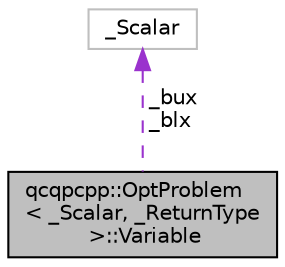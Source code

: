 digraph "qcqpcpp::OptProblem&lt; _Scalar, _ReturnType &gt;::Variable"
{
  edge [fontname="Helvetica",fontsize="10",labelfontname="Helvetica",labelfontsize="10"];
  node [fontname="Helvetica",fontsize="10",shape=record];
  Node1 [label="qcqpcpp::OptProblem\l\< _Scalar, _ReturnType\l \>::Variable",height=0.2,width=0.4,color="black", fillcolor="grey75", style="filled" fontcolor="black"];
  Node2 -> Node1 [dir="back",color="darkorchid3",fontsize="10",style="dashed",label=" _bux\n_blx" ,fontname="Helvetica"];
  Node2 [label="_Scalar",height=0.2,width=0.4,color="grey75", fillcolor="white", style="filled"];
}
